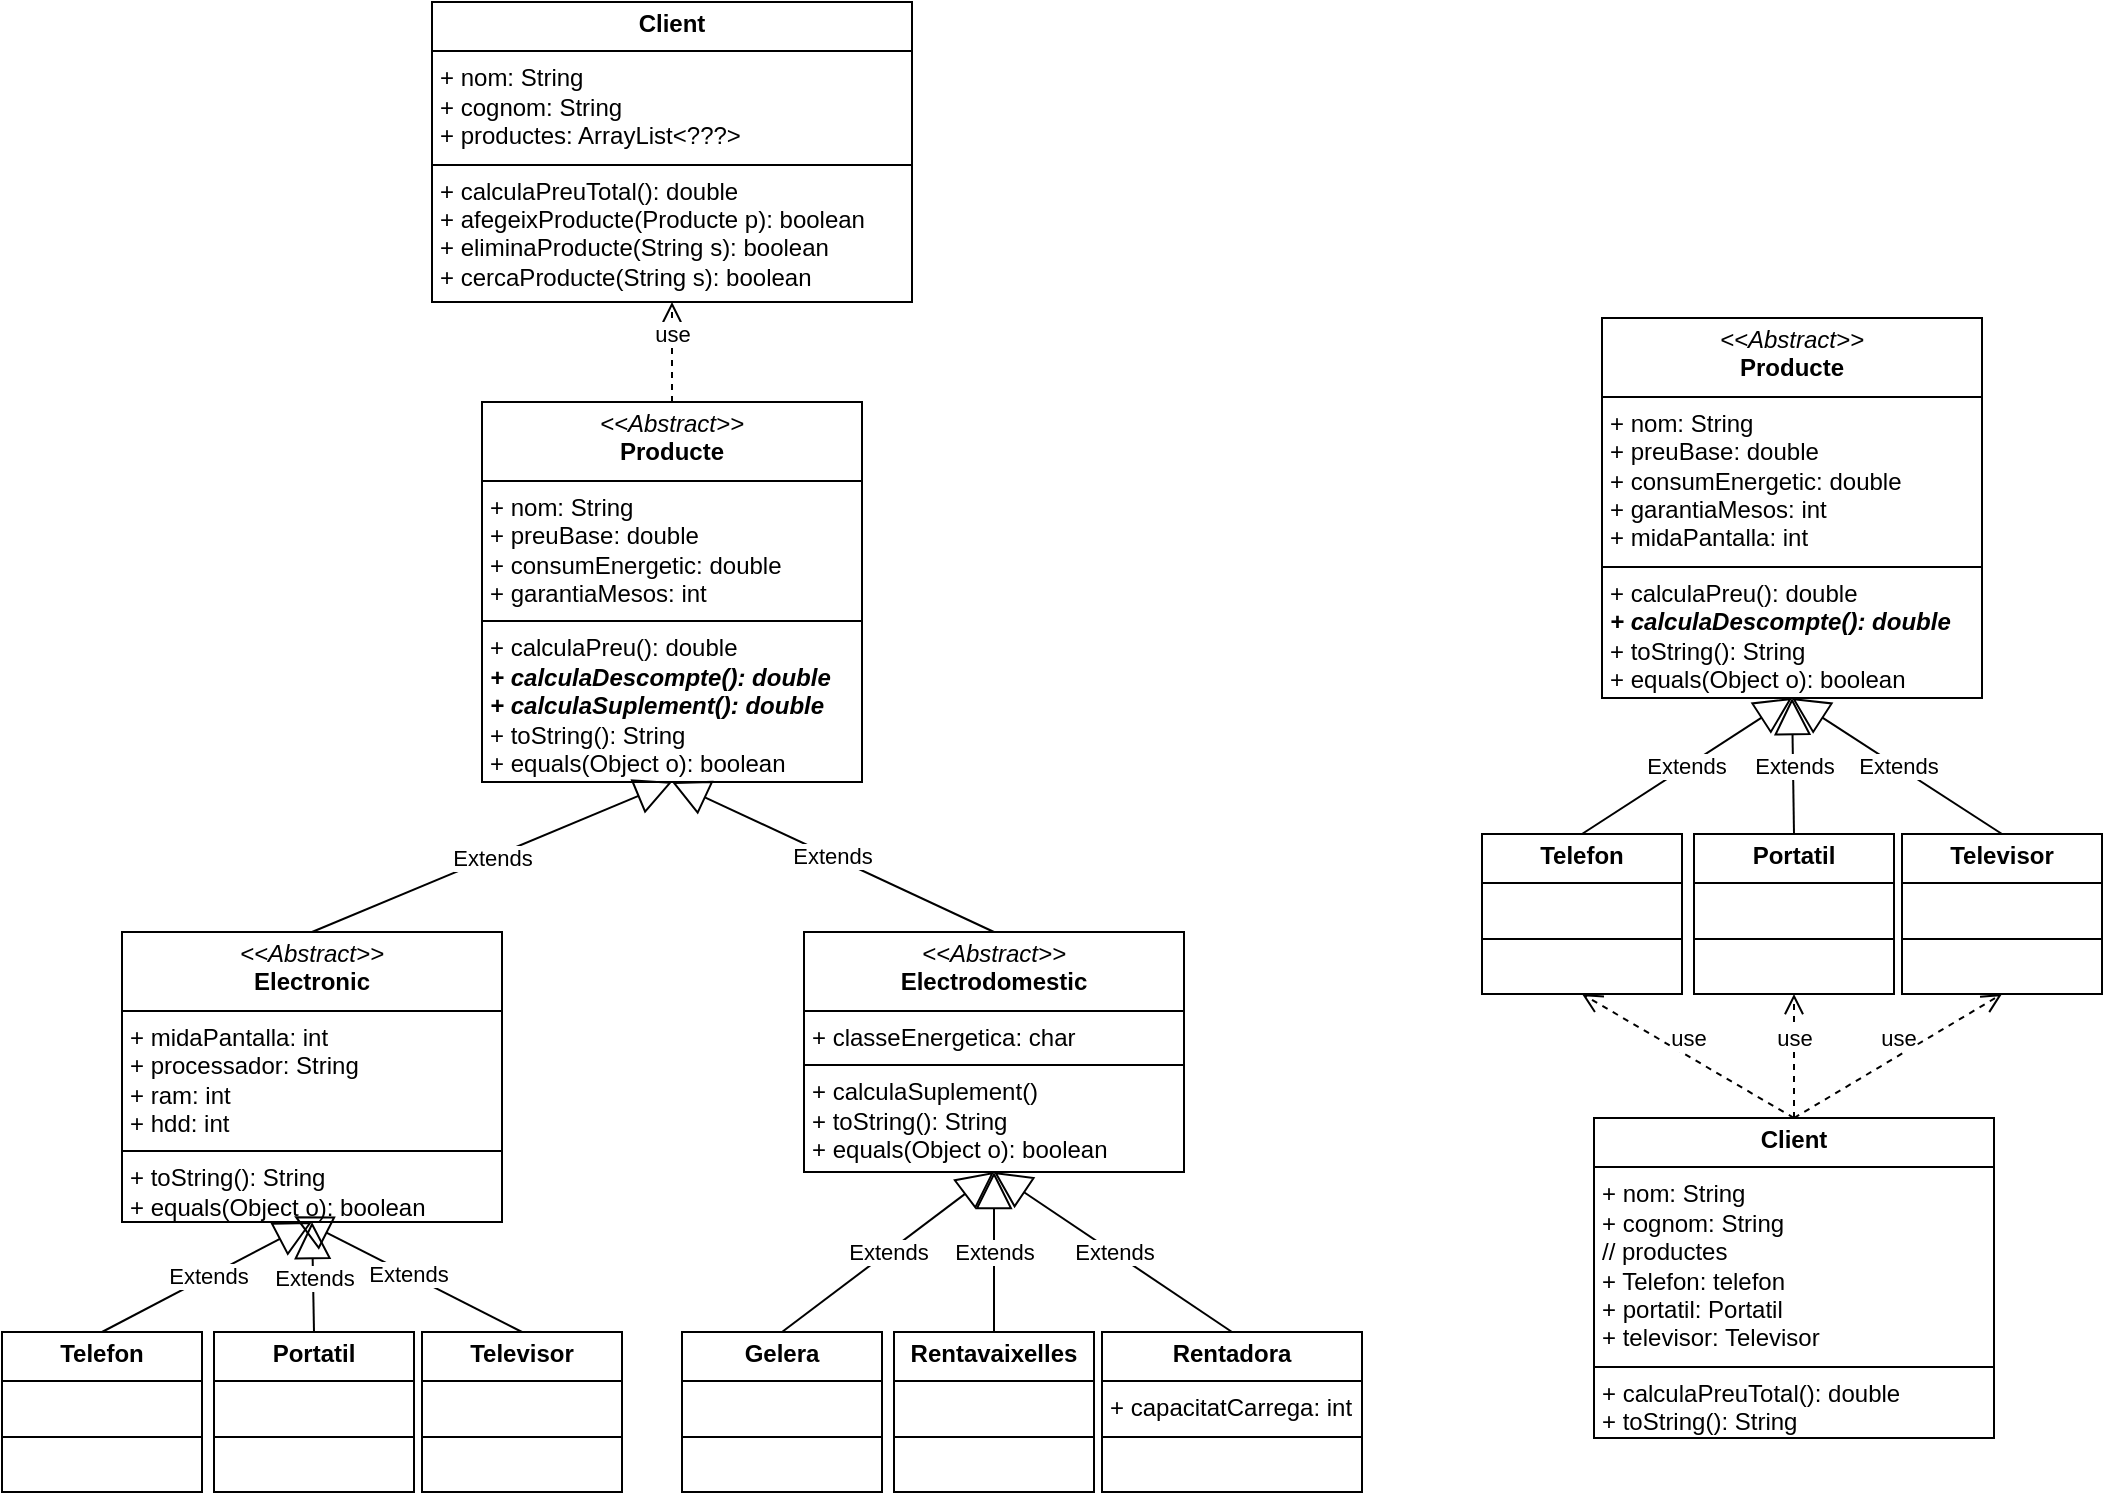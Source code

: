 <mxfile version="26.0.4">
  <diagram name="Página-1" id="60RNTh4Rrc2IoQphYFgR">
    <mxGraphModel dx="1434" dy="836" grid="1" gridSize="10" guides="1" tooltips="1" connect="1" arrows="1" fold="1" page="1" pageScale="1" pageWidth="827" pageHeight="1169" math="0" shadow="0">
      <root>
        <mxCell id="0" />
        <mxCell id="1" parent="0" />
        <mxCell id="zn-H3UJhmmuOepw79yXp-1" value="&lt;p style=&quot;margin:0px;margin-top:4px;text-align:center;&quot;&gt;&lt;b&gt;Client&lt;/b&gt;&lt;/p&gt;&lt;hr size=&quot;1&quot; style=&quot;border-style:solid;&quot;&gt;&lt;p style=&quot;margin:0px;margin-left:4px;&quot;&gt;+ nom: String&lt;/p&gt;&lt;p style=&quot;margin:0px;margin-left:4px;&quot;&gt;+ cognom: String&lt;/p&gt;&lt;p style=&quot;margin:0px;margin-left:4px;&quot;&gt;+ productes: ArrayList&amp;lt;???&amp;gt;&lt;br&gt;&lt;/p&gt;&lt;hr size=&quot;1&quot; style=&quot;border-style:solid;&quot;&gt;&lt;p style=&quot;margin:0px;margin-left:4px;&quot;&gt;&lt;span style=&quot;background-color: transparent; color: light-dark(rgb(0, 0, 0), rgb(255, 255, 255));&quot;&gt;+ calculaPreuTotal(): double&lt;/span&gt;&lt;br&gt;&lt;/p&gt;&lt;p style=&quot;margin:0px;margin-left:4px;&quot;&gt;&lt;span style=&quot;background-color: transparent; color: light-dark(rgb(0, 0, 0), rgb(255, 255, 255));&quot;&gt;+ afegeixProducte(Producte p): boolean&lt;/span&gt;&lt;/p&gt;&lt;p style=&quot;margin:0px;margin-left:4px;&quot;&gt;+ eliminaProducte(String s): boolean&lt;/p&gt;&lt;p style=&quot;margin:0px;margin-left:4px;&quot;&gt;+ cercaProducte(String s): boolean&lt;/p&gt;" style="verticalAlign=top;align=left;overflow=fill;html=1;whiteSpace=wrap;" parent="1" vertex="1">
          <mxGeometry x="225" y="12" width="240" height="150" as="geometry" />
        </mxCell>
        <mxCell id="zn-H3UJhmmuOepw79yXp-2" value="&lt;p style=&quot;margin:0px;margin-top:4px;text-align:center;&quot;&gt;&lt;b&gt;Telefon&lt;/b&gt;&lt;/p&gt;&lt;hr size=&quot;1&quot; style=&quot;border-style:solid;&quot;&gt;&lt;p style=&quot;margin:0px;margin-left:4px;&quot;&gt;&lt;br&gt;&lt;/p&gt;&lt;hr size=&quot;1&quot; style=&quot;border-style:solid;&quot;&gt;&lt;p style=&quot;margin:0px;margin-left:4px;&quot;&gt;&lt;br&gt;&lt;/p&gt;" style="verticalAlign=top;align=left;overflow=fill;html=1;whiteSpace=wrap;" parent="1" vertex="1">
          <mxGeometry x="10" y="677" width="100" height="80" as="geometry" />
        </mxCell>
        <mxCell id="aTCr0v6NtJagjDFA-7IP-1" value="&lt;p style=&quot;margin:0px;margin-top:4px;text-align:center;&quot;&gt;&lt;i&gt;&amp;lt;&amp;lt;Abstract&amp;gt;&amp;gt;&lt;/i&gt;&lt;br&gt;&lt;b&gt;Producte&lt;/b&gt;&lt;/p&gt;&lt;hr size=&quot;1&quot; style=&quot;border-style:solid;&quot;&gt;&lt;p style=&quot;margin:0px;margin-left:4px;&quot;&gt;+ nom: String&lt;br&gt;+ preuBase: double&lt;/p&gt;&lt;p style=&quot;margin:0px;margin-left:4px;&quot;&gt;+ consumEnergetic: double&lt;/p&gt;&lt;p style=&quot;margin:0px;margin-left:4px;&quot;&gt;+ garantiaMesos: int&lt;/p&gt;&lt;hr size=&quot;1&quot; style=&quot;border-style:solid;&quot;&gt;&lt;p style=&quot;margin:0px;margin-left:4px;&quot;&gt;+ calculaPreu(): double&lt;br&gt;&lt;/p&gt;&lt;p style=&quot;margin: 0px 0px 0px 4px;&quot;&gt;&lt;b&gt;&lt;i&gt;+ calculaDescompte(): double&lt;/i&gt;&lt;/b&gt;&lt;br&gt;&lt;/p&gt;&lt;div&gt;&lt;p style=&quot;margin: 0px 0px 0px 4px;&quot;&gt;&lt;b&gt;&lt;i&gt;+ calculaSuplement(): double&lt;/i&gt;&lt;/b&gt;&lt;br&gt;&lt;/p&gt;&lt;/div&gt;&lt;p style=&quot;margin:0px;margin-left:4px;&quot;&gt;+ toString(): String&lt;br&gt;+ equals(Object o): boolean&lt;/p&gt;" style="verticalAlign=top;align=left;overflow=fill;html=1;whiteSpace=wrap;" parent="1" vertex="1">
          <mxGeometry x="250" y="212" width="190" height="190" as="geometry" />
        </mxCell>
        <mxCell id="aTCr0v6NtJagjDFA-7IP-2" value="&lt;p style=&quot;margin:0px;margin-top:4px;text-align:center;&quot;&gt;&lt;i&gt;&amp;lt;&amp;lt;Abstract&amp;gt;&amp;gt;&lt;/i&gt;&lt;br&gt;&lt;b&gt;Electronic&lt;/b&gt;&lt;/p&gt;&lt;hr size=&quot;1&quot; style=&quot;border-style:solid;&quot;&gt;&lt;p style=&quot;margin:0px;margin-left:4px;&quot;&gt;+ midaPantalla: int&lt;br&gt;+ processador: String&lt;/p&gt;&lt;p style=&quot;margin:0px;margin-left:4px;&quot;&gt;+ ram: int&lt;/p&gt;&lt;p style=&quot;margin:0px;margin-left:4px;&quot;&gt;+ hdd: int&lt;/p&gt;&lt;hr size=&quot;1&quot; style=&quot;border-style:solid;&quot;&gt;&lt;p style=&quot;margin:0px;margin-left:4px;&quot;&gt;+ toString(): String&lt;br&gt;&lt;/p&gt;&lt;p style=&quot;margin:0px;margin-left:4px;&quot;&gt;+ equals(Object o): boolean&lt;/p&gt;" style="verticalAlign=top;align=left;overflow=fill;html=1;whiteSpace=wrap;" parent="1" vertex="1">
          <mxGeometry x="70" y="477" width="190" height="145" as="geometry" />
        </mxCell>
        <mxCell id="aTCr0v6NtJagjDFA-7IP-3" value="Extends" style="endArrow=block;endSize=16;endFill=0;html=1;rounded=0;exitX=0.5;exitY=0;exitDx=0;exitDy=0;entryX=0.5;entryY=1;entryDx=0;entryDy=0;" parent="1" source="aTCr0v6NtJagjDFA-7IP-2" target="aTCr0v6NtJagjDFA-7IP-1" edge="1">
          <mxGeometry width="160" relative="1" as="geometry">
            <mxPoint x="390" y="342" as="sourcePoint" />
            <mxPoint x="550" y="342" as="targetPoint" />
          </mxGeometry>
        </mxCell>
        <mxCell id="aTCr0v6NtJagjDFA-7IP-4" value="&lt;p style=&quot;margin:0px;margin-top:4px;text-align:center;&quot;&gt;&lt;i&gt;&amp;lt;&amp;lt;Abstract&amp;gt;&amp;gt;&lt;/i&gt;&lt;br&gt;&lt;b&gt;Electrodomestic&lt;/b&gt;&lt;/p&gt;&lt;hr size=&quot;1&quot; style=&quot;border-style:solid;&quot;&gt;&lt;p style=&quot;margin:0px;margin-left:4px;&quot;&gt;+ classeEnergetica: char&lt;br&gt;&lt;/p&gt;&lt;hr size=&quot;1&quot; style=&quot;border-style:solid;&quot;&gt;&lt;p style=&quot;margin:0px;margin-left:4px;&quot;&gt;+ calculaSuplement()&lt;/p&gt;&lt;p style=&quot;margin:0px;margin-left:4px;&quot;&gt;+ toString(): String&lt;br&gt;+ equals(Object o): boolean&lt;/p&gt;" style="verticalAlign=top;align=left;overflow=fill;html=1;whiteSpace=wrap;" parent="1" vertex="1">
          <mxGeometry x="411" y="477" width="190" height="120" as="geometry" />
        </mxCell>
        <mxCell id="aTCr0v6NtJagjDFA-7IP-5" value="Extends" style="endArrow=block;endSize=16;endFill=0;html=1;rounded=0;exitX=0.5;exitY=0;exitDx=0;exitDy=0;entryX=0.5;entryY=1;entryDx=0;entryDy=0;" parent="1" source="aTCr0v6NtJagjDFA-7IP-4" target="aTCr0v6NtJagjDFA-7IP-1" edge="1">
          <mxGeometry width="160" relative="1" as="geometry">
            <mxPoint x="175" y="442" as="sourcePoint" />
            <mxPoint x="350" y="392" as="targetPoint" />
          </mxGeometry>
        </mxCell>
        <mxCell id="aTCr0v6NtJagjDFA-7IP-6" value="&lt;p style=&quot;margin:0px;margin-top:4px;text-align:center;&quot;&gt;&lt;b&gt;Portatil&lt;/b&gt;&lt;/p&gt;&lt;hr size=&quot;1&quot; style=&quot;border-style:solid;&quot;&gt;&lt;p style=&quot;margin:0px;margin-left:4px;&quot;&gt;&lt;br&gt;&lt;/p&gt;&lt;hr size=&quot;1&quot; style=&quot;border-style:solid;&quot;&gt;&lt;p style=&quot;margin:0px;margin-left:4px;&quot;&gt;&lt;br&gt;&lt;/p&gt;" style="verticalAlign=top;align=left;overflow=fill;html=1;whiteSpace=wrap;" parent="1" vertex="1">
          <mxGeometry x="116" y="677" width="100" height="80" as="geometry" />
        </mxCell>
        <mxCell id="aTCr0v6NtJagjDFA-7IP-7" value="&lt;p style=&quot;margin:0px;margin-top:4px;text-align:center;&quot;&gt;&lt;b&gt;Televisor&lt;/b&gt;&lt;/p&gt;&lt;hr size=&quot;1&quot; style=&quot;border-style:solid;&quot;&gt;&lt;p style=&quot;margin:0px;margin-left:4px;&quot;&gt;&lt;br&gt;&lt;/p&gt;&lt;hr size=&quot;1&quot; style=&quot;border-style:solid;&quot;&gt;&lt;p style=&quot;margin:0px;margin-left:4px;&quot;&gt;&lt;br&gt;&lt;/p&gt;" style="verticalAlign=top;align=left;overflow=fill;html=1;whiteSpace=wrap;" parent="1" vertex="1">
          <mxGeometry x="220" y="677" width="100" height="80" as="geometry" />
        </mxCell>
        <mxCell id="aTCr0v6NtJagjDFA-7IP-8" value="&lt;p style=&quot;margin:0px;margin-top:4px;text-align:center;&quot;&gt;&lt;b&gt;Gelera&lt;/b&gt;&lt;/p&gt;&lt;hr size=&quot;1&quot; style=&quot;border-style:solid;&quot;&gt;&lt;p style=&quot;margin:0px;margin-left:4px;&quot;&gt;&lt;br&gt;&lt;/p&gt;&lt;hr size=&quot;1&quot; style=&quot;border-style:solid;&quot;&gt;&lt;p style=&quot;margin:0px;margin-left:4px;&quot;&gt;&lt;br&gt;&lt;/p&gt;" style="verticalAlign=top;align=left;overflow=fill;html=1;whiteSpace=wrap;" parent="1" vertex="1">
          <mxGeometry x="350" y="677" width="100" height="80" as="geometry" />
        </mxCell>
        <mxCell id="aTCr0v6NtJagjDFA-7IP-9" value="&lt;p style=&quot;margin:0px;margin-top:4px;text-align:center;&quot;&gt;&lt;b&gt;Rentavaixelles&lt;/b&gt;&lt;/p&gt;&lt;hr size=&quot;1&quot; style=&quot;border-style:solid;&quot;&gt;&lt;p style=&quot;margin:0px;margin-left:4px;&quot;&gt;&lt;br&gt;&lt;/p&gt;&lt;hr size=&quot;1&quot; style=&quot;border-style:solid;&quot;&gt;&lt;p style=&quot;margin:0px;margin-left:4px;&quot;&gt;&lt;br&gt;&lt;/p&gt;" style="verticalAlign=top;align=left;overflow=fill;html=1;whiteSpace=wrap;" parent="1" vertex="1">
          <mxGeometry x="456" y="677" width="100" height="80" as="geometry" />
        </mxCell>
        <mxCell id="aTCr0v6NtJagjDFA-7IP-10" value="&lt;p style=&quot;margin:0px;margin-top:4px;text-align:center;&quot;&gt;&lt;b&gt;Rentadora&lt;/b&gt;&lt;/p&gt;&lt;hr size=&quot;1&quot; style=&quot;border-style:solid;&quot;&gt;&lt;p style=&quot;margin:0px;margin-left:4px;&quot;&gt;+ capacitatCarrega: int&lt;/p&gt;&lt;hr size=&quot;1&quot; style=&quot;border-style:solid;&quot;&gt;&lt;p style=&quot;margin:0px;margin-left:4px;&quot;&gt;&lt;br&gt;&lt;/p&gt;" style="verticalAlign=top;align=left;overflow=fill;html=1;whiteSpace=wrap;" parent="1" vertex="1">
          <mxGeometry x="560" y="677" width="130" height="80" as="geometry" />
        </mxCell>
        <mxCell id="aTCr0v6NtJagjDFA-7IP-11" value="Extends" style="endArrow=block;endSize=16;endFill=0;html=1;rounded=0;exitX=0.5;exitY=0;exitDx=0;exitDy=0;entryX=0.5;entryY=1;entryDx=0;entryDy=0;" parent="1" source="zn-H3UJhmmuOepw79yXp-2" target="aTCr0v6NtJagjDFA-7IP-2" edge="1">
          <mxGeometry width="160" relative="1" as="geometry">
            <mxPoint x="60" y="687" as="sourcePoint" />
            <mxPoint x="190" y="637" as="targetPoint" />
          </mxGeometry>
        </mxCell>
        <mxCell id="aTCr0v6NtJagjDFA-7IP-12" value="Extends" style="endArrow=block;endSize=16;endFill=0;html=1;rounded=0;exitX=0.5;exitY=0;exitDx=0;exitDy=0;entryX=0.5;entryY=1;entryDx=0;entryDy=0;" parent="1" source="aTCr0v6NtJagjDFA-7IP-6" target="aTCr0v6NtJagjDFA-7IP-2" edge="1">
          <mxGeometry width="160" relative="1" as="geometry">
            <mxPoint x="70" y="687" as="sourcePoint" />
            <mxPoint x="115" y="637" as="targetPoint" />
          </mxGeometry>
        </mxCell>
        <mxCell id="aTCr0v6NtJagjDFA-7IP-13" value="Extends" style="endArrow=block;endSize=16;endFill=0;html=1;rounded=0;exitX=0.5;exitY=0;exitDx=0;exitDy=0;entryX=0.453;entryY=0.98;entryDx=0;entryDy=0;entryPerimeter=0;" parent="1" source="aTCr0v6NtJagjDFA-7IP-7" target="aTCr0v6NtJagjDFA-7IP-2" edge="1">
          <mxGeometry width="160" relative="1" as="geometry">
            <mxPoint x="277" y="667" as="sourcePoint" />
            <mxPoint x="216" y="617" as="targetPoint" />
          </mxGeometry>
        </mxCell>
        <mxCell id="aTCr0v6NtJagjDFA-7IP-14" value="Extends" style="endArrow=block;endSize=16;endFill=0;html=1;rounded=0;exitX=0.5;exitY=0;exitDx=0;exitDy=0;entryX=0.5;entryY=1;entryDx=0;entryDy=0;" parent="1" source="aTCr0v6NtJagjDFA-7IP-9" target="aTCr0v6NtJagjDFA-7IP-4" edge="1">
          <mxGeometry width="160" relative="1" as="geometry">
            <mxPoint x="501" y="647" as="sourcePoint" />
            <mxPoint x="500" y="597" as="targetPoint" />
          </mxGeometry>
        </mxCell>
        <mxCell id="aTCr0v6NtJagjDFA-7IP-15" value="Extends" style="endArrow=block;endSize=16;endFill=0;html=1;rounded=0;exitX=0.5;exitY=0;exitDx=0;exitDy=0;entryX=0.5;entryY=1;entryDx=0;entryDy=0;" parent="1" source="aTCr0v6NtJagjDFA-7IP-10" target="aTCr0v6NtJagjDFA-7IP-4" edge="1">
          <mxGeometry width="160" relative="1" as="geometry">
            <mxPoint x="581" y="687" as="sourcePoint" />
            <mxPoint x="510" y="607" as="targetPoint" />
          </mxGeometry>
        </mxCell>
        <mxCell id="aTCr0v6NtJagjDFA-7IP-16" value="Extends" style="endArrow=block;endSize=16;endFill=0;html=1;rounded=0;exitX=0.5;exitY=0;exitDx=0;exitDy=0;entryX=0.5;entryY=1;entryDx=0;entryDy=0;" parent="1" source="aTCr0v6NtJagjDFA-7IP-8" target="aTCr0v6NtJagjDFA-7IP-4" edge="1">
          <mxGeometry width="160" relative="1" as="geometry">
            <mxPoint x="635" y="687" as="sourcePoint" />
            <mxPoint x="445" y="607" as="targetPoint" />
          </mxGeometry>
        </mxCell>
        <mxCell id="aTCr0v6NtJagjDFA-7IP-17" value="use" style="html=1;verticalAlign=bottom;endArrow=open;dashed=1;endSize=8;curved=0;rounded=0;entryX=0.5;entryY=1;entryDx=0;entryDy=0;exitX=0.5;exitY=0;exitDx=0;exitDy=0;" parent="1" source="aTCr0v6NtJagjDFA-7IP-1" target="zn-H3UJhmmuOepw79yXp-1" edge="1">
          <mxGeometry relative="1" as="geometry">
            <mxPoint x="450" y="212" as="sourcePoint" />
            <mxPoint x="370" y="212" as="targetPoint" />
          </mxGeometry>
        </mxCell>
        <mxCell id="1vNJ4FKm52_aVl294odA-1" value="&lt;p style=&quot;margin:0px;margin-top:4px;text-align:center;&quot;&gt;&lt;i&gt;&amp;lt;&amp;lt;Abstract&amp;gt;&amp;gt;&lt;/i&gt;&lt;br&gt;&lt;b&gt;Producte&lt;/b&gt;&lt;/p&gt;&lt;hr size=&quot;1&quot; style=&quot;border-style:solid;&quot;&gt;&lt;p style=&quot;margin:0px;margin-left:4px;&quot;&gt;+ nom: String&lt;br&gt;+ preuBase: double&lt;/p&gt;&lt;p style=&quot;margin:0px;margin-left:4px;&quot;&gt;+ consumEnergetic: double&lt;/p&gt;&lt;p style=&quot;margin:0px;margin-left:4px;&quot;&gt;+ garantiaMesos: int&lt;/p&gt;&lt;p style=&quot;margin:0px;margin-left:4px;&quot;&gt;+ midaPantalla: int&lt;/p&gt;&lt;hr size=&quot;1&quot; style=&quot;border-style:solid;&quot;&gt;&lt;p style=&quot;margin:0px;margin-left:4px;&quot;&gt;+ calculaPreu(): double&lt;br&gt;&lt;/p&gt;&lt;p style=&quot;margin: 0px 0px 0px 4px;&quot;&gt;&lt;b&gt;&lt;i&gt;+ calculaDescompte(): double&lt;/i&gt;&lt;/b&gt;&lt;br&gt;&lt;/p&gt;&lt;div&gt;&lt;p style=&quot;margin: 0px 0px 0px 4px;&quot;&gt;&lt;span style=&quot;background-color: transparent; color: light-dark(rgb(0, 0, 0), rgb(255, 255, 255));&quot;&gt;+ toString(): String&lt;/span&gt;&lt;br&gt;&lt;/p&gt;&lt;/div&gt;&lt;p style=&quot;margin:0px;margin-left:4px;&quot;&gt;+ equals(Object o): boolean&lt;/p&gt;" style="verticalAlign=top;align=left;overflow=fill;html=1;whiteSpace=wrap;" vertex="1" parent="1">
          <mxGeometry x="810" y="170" width="190" height="190" as="geometry" />
        </mxCell>
        <mxCell id="1vNJ4FKm52_aVl294odA-2" value="&lt;p style=&quot;margin:0px;margin-top:4px;text-align:center;&quot;&gt;&lt;b&gt;Telefon&lt;/b&gt;&lt;/p&gt;&lt;hr size=&quot;1&quot; style=&quot;border-style:solid;&quot;&gt;&lt;p style=&quot;margin:0px;margin-left:4px;&quot;&gt;&lt;br&gt;&lt;/p&gt;&lt;hr size=&quot;1&quot; style=&quot;border-style:solid;&quot;&gt;&lt;p style=&quot;margin:0px;margin-left:4px;&quot;&gt;&lt;br&gt;&lt;/p&gt;" style="verticalAlign=top;align=left;overflow=fill;html=1;whiteSpace=wrap;" vertex="1" parent="1">
          <mxGeometry x="750" y="428" width="100" height="80" as="geometry" />
        </mxCell>
        <mxCell id="1vNJ4FKm52_aVl294odA-3" value="&lt;p style=&quot;margin:0px;margin-top:4px;text-align:center;&quot;&gt;&lt;b&gt;Portatil&lt;/b&gt;&lt;/p&gt;&lt;hr size=&quot;1&quot; style=&quot;border-style:solid;&quot;&gt;&lt;p style=&quot;margin:0px;margin-left:4px;&quot;&gt;&lt;br&gt;&lt;/p&gt;&lt;hr size=&quot;1&quot; style=&quot;border-style:solid;&quot;&gt;&lt;p style=&quot;margin:0px;margin-left:4px;&quot;&gt;&lt;br&gt;&lt;/p&gt;" style="verticalAlign=top;align=left;overflow=fill;html=1;whiteSpace=wrap;" vertex="1" parent="1">
          <mxGeometry x="856" y="428" width="100" height="80" as="geometry" />
        </mxCell>
        <mxCell id="1vNJ4FKm52_aVl294odA-4" value="&lt;p style=&quot;margin:0px;margin-top:4px;text-align:center;&quot;&gt;&lt;b&gt;Televisor&lt;/b&gt;&lt;/p&gt;&lt;hr size=&quot;1&quot; style=&quot;border-style:solid;&quot;&gt;&lt;p style=&quot;margin:0px;margin-left:4px;&quot;&gt;&lt;br&gt;&lt;/p&gt;&lt;hr size=&quot;1&quot; style=&quot;border-style:solid;&quot;&gt;&lt;p style=&quot;margin:0px;margin-left:4px;&quot;&gt;&lt;br&gt;&lt;/p&gt;" style="verticalAlign=top;align=left;overflow=fill;html=1;whiteSpace=wrap;" vertex="1" parent="1">
          <mxGeometry x="960" y="428" width="100" height="80" as="geometry" />
        </mxCell>
        <mxCell id="1vNJ4FKm52_aVl294odA-5" value="Extends" style="endArrow=block;endSize=16;endFill=0;html=1;rounded=0;exitX=0.5;exitY=0;exitDx=0;exitDy=0;entryX=0.5;entryY=1;entryDx=0;entryDy=0;" edge="1" parent="1" source="1vNJ4FKm52_aVl294odA-2" target="1vNJ4FKm52_aVl294odA-1">
          <mxGeometry width="160" relative="1" as="geometry">
            <mxPoint x="800" y="438" as="sourcePoint" />
            <mxPoint x="905" y="373" as="targetPoint" />
          </mxGeometry>
        </mxCell>
        <mxCell id="1vNJ4FKm52_aVl294odA-6" value="Extends" style="endArrow=block;endSize=16;endFill=0;html=1;rounded=0;exitX=0.5;exitY=0;exitDx=0;exitDy=0;entryX=0.5;entryY=1;entryDx=0;entryDy=0;" edge="1" parent="1" source="1vNJ4FKm52_aVl294odA-3" target="1vNJ4FKm52_aVl294odA-1">
          <mxGeometry width="160" relative="1" as="geometry">
            <mxPoint x="810" y="438" as="sourcePoint" />
            <mxPoint x="905" y="373" as="targetPoint" />
          </mxGeometry>
        </mxCell>
        <mxCell id="1vNJ4FKm52_aVl294odA-7" value="Extends" style="endArrow=block;endSize=16;endFill=0;html=1;rounded=0;exitX=0.5;exitY=0;exitDx=0;exitDy=0;entryX=0.5;entryY=1;entryDx=0;entryDy=0;" edge="1" parent="1" source="1vNJ4FKm52_aVl294odA-4" target="1vNJ4FKm52_aVl294odA-1">
          <mxGeometry width="160" relative="1" as="geometry">
            <mxPoint x="1017" y="418" as="sourcePoint" />
            <mxPoint x="896" y="370" as="targetPoint" />
          </mxGeometry>
        </mxCell>
        <mxCell id="1vNJ4FKm52_aVl294odA-8" value="&lt;p style=&quot;margin:0px;margin-top:4px;text-align:center;&quot;&gt;&lt;b&gt;Client&lt;/b&gt;&lt;/p&gt;&lt;hr size=&quot;1&quot; style=&quot;border-style:solid;&quot;&gt;&lt;p style=&quot;margin:0px;margin-left:4px;&quot;&gt;+ nom: String&lt;/p&gt;&lt;p style=&quot;margin:0px;margin-left:4px;&quot;&gt;+ cognom: String&lt;/p&gt;&lt;p style=&quot;margin:0px;margin-left:4px;&quot;&gt;// productes&lt;br&gt;&lt;/p&gt;&lt;p style=&quot;margin:0px;margin-left:4px;&quot;&gt;+ Telefon: telefon&lt;/p&gt;&lt;p style=&quot;margin:0px;margin-left:4px;&quot;&gt;+ portatil: Portatil&lt;/p&gt;&lt;p style=&quot;margin:0px;margin-left:4px;&quot;&gt;+ televisor: Televisor&lt;/p&gt;&lt;hr size=&quot;1&quot; style=&quot;border-style:solid;&quot;&gt;&lt;p style=&quot;margin:0px;margin-left:4px;&quot;&gt;&lt;span style=&quot;background-color: transparent; color: light-dark(rgb(0, 0, 0), rgb(255, 255, 255));&quot;&gt;+ calculaPreuTotal(): double&lt;/span&gt;&lt;/p&gt;&lt;p style=&quot;margin:0px;margin-left:4px;&quot;&gt;&lt;span style=&quot;background-color: transparent; color: light-dark(rgb(0, 0, 0), rgb(255, 255, 255));&quot;&gt;+ toString(): String&lt;/span&gt;&lt;/p&gt;" style="verticalAlign=top;align=left;overflow=fill;html=1;whiteSpace=wrap;" vertex="1" parent="1">
          <mxGeometry x="806" y="570" width="200" height="160" as="geometry" />
        </mxCell>
        <mxCell id="1vNJ4FKm52_aVl294odA-9" value="use" style="html=1;verticalAlign=bottom;endArrow=open;dashed=1;endSize=8;curved=0;rounded=0;entryX=0.5;entryY=1;entryDx=0;entryDy=0;exitX=0.5;exitY=0;exitDx=0;exitDy=0;" edge="1" parent="1" source="1vNJ4FKm52_aVl294odA-8" target="1vNJ4FKm52_aVl294odA-2">
          <mxGeometry relative="1" as="geometry">
            <mxPoint x="745" y="180" as="sourcePoint" />
            <mxPoint x="775" y="262" as="targetPoint" />
          </mxGeometry>
        </mxCell>
        <mxCell id="1vNJ4FKm52_aVl294odA-10" value="use" style="html=1;verticalAlign=bottom;endArrow=open;dashed=1;endSize=8;curved=0;rounded=0;entryX=0.5;entryY=1;entryDx=0;entryDy=0;exitX=0.5;exitY=0;exitDx=0;exitDy=0;" edge="1" parent="1" source="1vNJ4FKm52_aVl294odA-8" target="1vNJ4FKm52_aVl294odA-3">
          <mxGeometry relative="1" as="geometry">
            <mxPoint x="920" y="580" as="sourcePoint" />
            <mxPoint x="810" y="518" as="targetPoint" />
          </mxGeometry>
        </mxCell>
        <mxCell id="1vNJ4FKm52_aVl294odA-11" value="use" style="html=1;verticalAlign=bottom;endArrow=open;dashed=1;endSize=8;curved=0;rounded=0;entryX=0.5;entryY=1;entryDx=0;entryDy=0;exitX=0.5;exitY=0;exitDx=0;exitDy=0;" edge="1" parent="1" source="1vNJ4FKm52_aVl294odA-8" target="1vNJ4FKm52_aVl294odA-4">
          <mxGeometry relative="1" as="geometry">
            <mxPoint x="920" y="580" as="sourcePoint" />
            <mxPoint x="916" y="518" as="targetPoint" />
          </mxGeometry>
        </mxCell>
      </root>
    </mxGraphModel>
  </diagram>
</mxfile>
